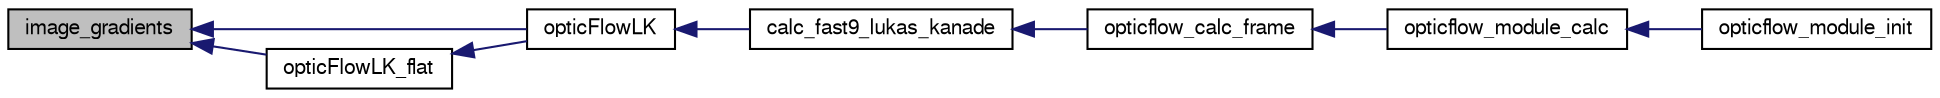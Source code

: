 digraph "image_gradients"
{
  edge [fontname="FreeSans",fontsize="10",labelfontname="FreeSans",labelfontsize="10"];
  node [fontname="FreeSans",fontsize="10",shape=record];
  rankdir="LR";
  Node1 [label="image_gradients",height=0.2,width=0.4,color="black", fillcolor="grey75", style="filled", fontcolor="black"];
  Node1 -> Node2 [dir="back",color="midnightblue",fontsize="10",style="solid",fontname="FreeSans"];
  Node2 [label="opticFlowLK",height=0.2,width=0.4,color="black", fillcolor="white", style="filled",URL="$lucas__kanade_8h.html#a6a8349de0d6e2015151312034c07ed0d"];
  Node2 -> Node3 [dir="back",color="midnightblue",fontsize="10",style="solid",fontname="FreeSans"];
  Node3 [label="calc_fast9_lukas_kanade",height=0.2,width=0.4,color="black", fillcolor="white", style="filled",URL="$opticflow__calculator_8h.html#a3edff14cc7f95b5202ba6841a12dfed3",tooltip="Run the optical flow with fast9 and lukaskanade on a new image frame. "];
  Node3 -> Node4 [dir="back",color="midnightblue",fontsize="10",style="solid",fontname="FreeSans"];
  Node4 [label="opticflow_calc_frame",height=0.2,width=0.4,color="black", fillcolor="white", style="filled",URL="$opticflow__calculator_8h.html#a89e51af8fe5a0f534193635d181a2086",tooltip="Run the optical flow on a new image frame. "];
  Node4 -> Node5 [dir="back",color="midnightblue",fontsize="10",style="solid",fontname="FreeSans"];
  Node5 [label="opticflow_module_calc",height=0.2,width=0.4,color="black", fillcolor="white", style="filled",URL="$opticflow__module_8c.html#adb417544fc559b45532524416ce59953",tooltip="The main optical flow calculation thread. "];
  Node5 -> Node6 [dir="back",color="midnightblue",fontsize="10",style="solid",fontname="FreeSans"];
  Node6 [label="opticflow_module_init",height=0.2,width=0.4,color="black", fillcolor="white", style="filled",URL="$opticflow__module_8h.html#a6026660ee86fbb1f72bada581386e6d9",tooltip="Initialize the optical flow module for the bottom camera. "];
  Node1 -> Node7 [dir="back",color="midnightblue",fontsize="10",style="solid",fontname="FreeSans"];
  Node7 [label="opticFlowLK_flat",height=0.2,width=0.4,color="black", fillcolor="white", style="filled",URL="$lucas__kanade_8h.html#aec51a5433258fa6d3608ae6a76531945",tooltip="Compute the optical flow of several points using the Lucas-Kanade algorithm by Yves Bouguet The initi..."];
  Node7 -> Node2 [dir="back",color="midnightblue",fontsize="10",style="solid",fontname="FreeSans"];
}
